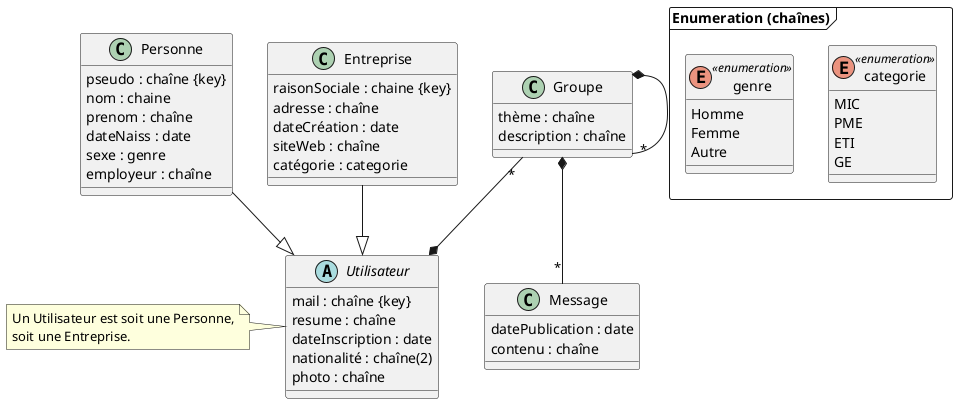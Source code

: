 @startuml

class Groupe{
    thème : chaîne
    description : chaîne
}

abstract class Utilisateur{
    mail : chaîne {key}
    resume : chaîne
    dateInscription : date
    {field}nationalité : chaîne(2)
    photo : chaîne
}

class Personne{
    pseudo : chaîne {key}
    nom : chaine
    prenom : chaîne
    dateNaiss : date
    {field} sexe : genre
    employeur : chaîne
}

class Entreprise{
    raisonSociale : chaine {key}
    adresse : chaîne
    dateCréation : date
    siteWeb : chaîne
    catégorie : categorie
}

package "Enumeration (chaînes)" <<frame>> {
    enum categorie <<enumeration>> {
        MIC
        PME
        ETI
        GE
    }

    enum genre <<enumeration>>{
        Homme
        Femme
        Autre
    }
}
note left of Utilisateur
    Un Utilisateur est soit une Personne,
    soit une Entreprise.
end note

class Message {
    datePublication : date
    contenu : chaîne
}

Personne --|> Utilisateur
Entreprise --|> Utilisateur

Groupe *-- "*" Groupe
Groupe *-- "*" Message
Groupe "*" --* Utilisateur

@enduml
